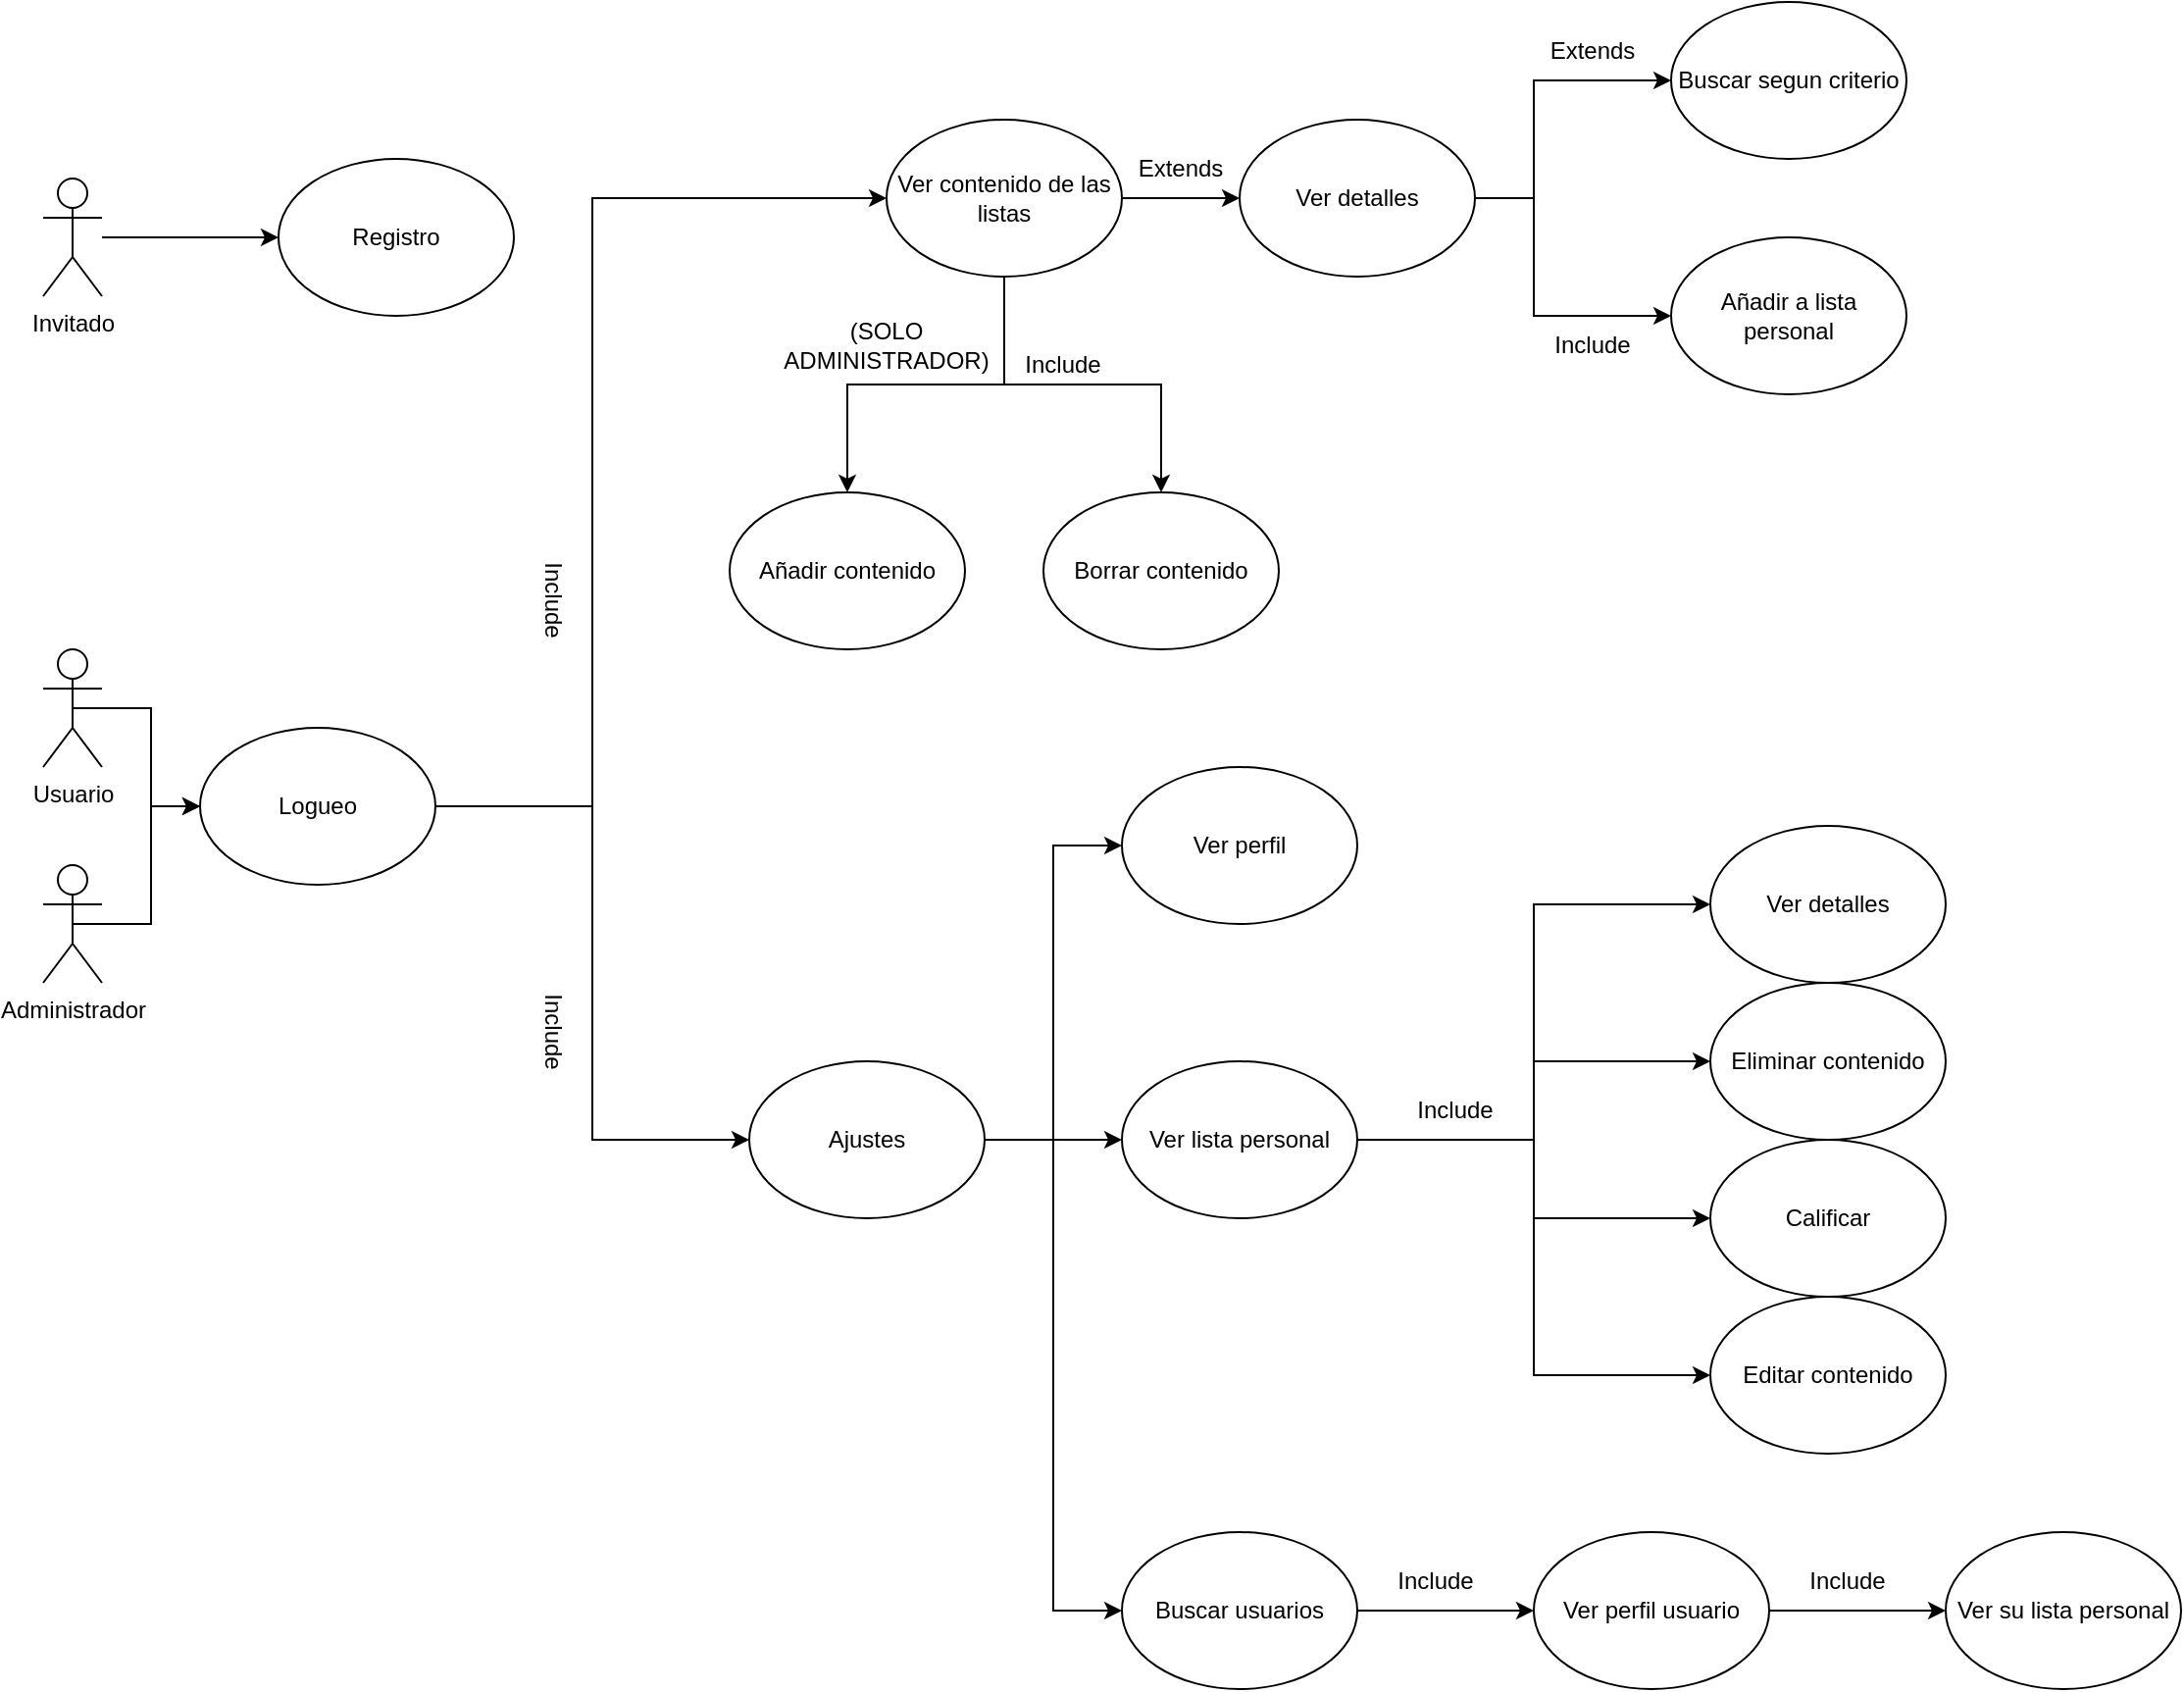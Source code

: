 <mxfile version="24.3.0" type="device">
  <diagram name="Página-1" id="g_19hTXpQWRkxg3kIoZ5">
    <mxGraphModel dx="1434" dy="1949" grid="1" gridSize="10" guides="1" tooltips="1" connect="1" arrows="1" fold="1" page="1" pageScale="1" pageWidth="827" pageHeight="1169" math="0" shadow="0">
      <root>
        <mxCell id="0" />
        <mxCell id="1" parent="0" />
        <mxCell id="-oi7KKOEsmIYbhZ6u3sG-11" value="" style="edgeStyle=orthogonalEdgeStyle;rounded=0;orthogonalLoop=1;jettySize=auto;html=1;" edge="1" parent="1" source="-oi7KKOEsmIYbhZ6u3sG-1" target="-oi7KKOEsmIYbhZ6u3sG-10">
          <mxGeometry relative="1" as="geometry" />
        </mxCell>
        <mxCell id="-oi7KKOEsmIYbhZ6u3sG-1" value="Invitado" style="shape=umlActor;verticalLabelPosition=bottom;verticalAlign=top;html=1;outlineConnect=0;" vertex="1" parent="1">
          <mxGeometry x="160" y="-20" width="30" height="60" as="geometry" />
        </mxCell>
        <mxCell id="-oi7KKOEsmIYbhZ6u3sG-15" style="edgeStyle=orthogonalEdgeStyle;rounded=0;orthogonalLoop=1;jettySize=auto;html=1;exitX=1;exitY=0.5;exitDx=0;exitDy=0;entryX=0;entryY=0.5;entryDx=0;entryDy=0;" edge="1" parent="1" source="-oi7KKOEsmIYbhZ6u3sG-23" target="-oi7KKOEsmIYbhZ6u3sG-14">
          <mxGeometry relative="1" as="geometry">
            <Array as="points">
              <mxPoint x="440" y="300" />
              <mxPoint x="440" y="-10" />
            </Array>
          </mxGeometry>
        </mxCell>
        <mxCell id="-oi7KKOEsmIYbhZ6u3sG-16" style="edgeStyle=orthogonalEdgeStyle;rounded=0;orthogonalLoop=1;jettySize=auto;html=1;exitX=1;exitY=0.5;exitDx=0;exitDy=0;entryX=0;entryY=0.5;entryDx=0;entryDy=0;" edge="1" parent="1" source="-oi7KKOEsmIYbhZ6u3sG-23" target="-oi7KKOEsmIYbhZ6u3sG-13">
          <mxGeometry relative="1" as="geometry" />
        </mxCell>
        <mxCell id="-oi7KKOEsmIYbhZ6u3sG-24" style="edgeStyle=orthogonalEdgeStyle;rounded=0;orthogonalLoop=1;jettySize=auto;html=1;exitX=0.5;exitY=0.5;exitDx=0;exitDy=0;exitPerimeter=0;entryX=0;entryY=0.5;entryDx=0;entryDy=0;" edge="1" parent="1" source="-oi7KKOEsmIYbhZ6u3sG-2" target="-oi7KKOEsmIYbhZ6u3sG-23">
          <mxGeometry relative="1" as="geometry" />
        </mxCell>
        <mxCell id="-oi7KKOEsmIYbhZ6u3sG-2" value="Usuario" style="shape=umlActor;verticalLabelPosition=bottom;verticalAlign=top;html=1;outlineConnect=0;" vertex="1" parent="1">
          <mxGeometry x="160" y="220" width="30" height="60" as="geometry" />
        </mxCell>
        <mxCell id="-oi7KKOEsmIYbhZ6u3sG-25" style="edgeStyle=orthogonalEdgeStyle;rounded=0;orthogonalLoop=1;jettySize=auto;html=1;exitX=0.5;exitY=0.5;exitDx=0;exitDy=0;exitPerimeter=0;entryX=0;entryY=0.5;entryDx=0;entryDy=0;" edge="1" parent="1" source="-oi7KKOEsmIYbhZ6u3sG-9" target="-oi7KKOEsmIYbhZ6u3sG-23">
          <mxGeometry relative="1" as="geometry" />
        </mxCell>
        <mxCell id="-oi7KKOEsmIYbhZ6u3sG-9" value="Administrador" style="shape=umlActor;verticalLabelPosition=bottom;verticalAlign=top;html=1;outlineConnect=0;" vertex="1" parent="1">
          <mxGeometry x="160" y="330" width="30" height="60" as="geometry" />
        </mxCell>
        <mxCell id="-oi7KKOEsmIYbhZ6u3sG-10" value="Registro" style="ellipse;whiteSpace=wrap;html=1;" vertex="1" parent="1">
          <mxGeometry x="280" y="-30" width="120" height="80" as="geometry" />
        </mxCell>
        <mxCell id="-oi7KKOEsmIYbhZ6u3sG-20" style="edgeStyle=orthogonalEdgeStyle;rounded=0;orthogonalLoop=1;jettySize=auto;html=1;exitX=1;exitY=0.5;exitDx=0;exitDy=0;entryX=0;entryY=0.5;entryDx=0;entryDy=0;" edge="1" parent="1" source="-oi7KKOEsmIYbhZ6u3sG-13" target="-oi7KKOEsmIYbhZ6u3sG-18">
          <mxGeometry relative="1" as="geometry" />
        </mxCell>
        <mxCell id="-oi7KKOEsmIYbhZ6u3sG-21" style="edgeStyle=orthogonalEdgeStyle;rounded=0;orthogonalLoop=1;jettySize=auto;html=1;exitX=1;exitY=0.5;exitDx=0;exitDy=0;entryX=0;entryY=0.5;entryDx=0;entryDy=0;" edge="1" parent="1" source="-oi7KKOEsmIYbhZ6u3sG-13" target="-oi7KKOEsmIYbhZ6u3sG-19">
          <mxGeometry relative="1" as="geometry" />
        </mxCell>
        <mxCell id="-oi7KKOEsmIYbhZ6u3sG-22" style="edgeStyle=orthogonalEdgeStyle;rounded=0;orthogonalLoop=1;jettySize=auto;html=1;exitX=1;exitY=0.5;exitDx=0;exitDy=0;entryX=0;entryY=0.5;entryDx=0;entryDy=0;" edge="1" parent="1" source="-oi7KKOEsmIYbhZ6u3sG-13" target="-oi7KKOEsmIYbhZ6u3sG-17">
          <mxGeometry relative="1" as="geometry" />
        </mxCell>
        <mxCell id="-oi7KKOEsmIYbhZ6u3sG-13" value="Ajustes" style="ellipse;whiteSpace=wrap;html=1;" vertex="1" parent="1">
          <mxGeometry x="520" y="430" width="120" height="80" as="geometry" />
        </mxCell>
        <mxCell id="-oi7KKOEsmIYbhZ6u3sG-40" style="edgeStyle=orthogonalEdgeStyle;rounded=0;orthogonalLoop=1;jettySize=auto;html=1;exitX=1;exitY=0.5;exitDx=0;exitDy=0;entryX=0;entryY=0.5;entryDx=0;entryDy=0;" edge="1" parent="1" source="-oi7KKOEsmIYbhZ6u3sG-14" target="-oi7KKOEsmIYbhZ6u3sG-38">
          <mxGeometry relative="1" as="geometry" />
        </mxCell>
        <mxCell id="-oi7KKOEsmIYbhZ6u3sG-47" style="edgeStyle=orthogonalEdgeStyle;rounded=0;orthogonalLoop=1;jettySize=auto;html=1;exitX=0.5;exitY=1;exitDx=0;exitDy=0;entryX=0.5;entryY=0;entryDx=0;entryDy=0;" edge="1" parent="1" source="-oi7KKOEsmIYbhZ6u3sG-14" target="-oi7KKOEsmIYbhZ6u3sG-44">
          <mxGeometry relative="1" as="geometry" />
        </mxCell>
        <mxCell id="-oi7KKOEsmIYbhZ6u3sG-48" style="edgeStyle=orthogonalEdgeStyle;rounded=0;orthogonalLoop=1;jettySize=auto;html=1;exitX=0.5;exitY=1;exitDx=0;exitDy=0;entryX=0.5;entryY=0;entryDx=0;entryDy=0;" edge="1" parent="1" source="-oi7KKOEsmIYbhZ6u3sG-14" target="-oi7KKOEsmIYbhZ6u3sG-45">
          <mxGeometry relative="1" as="geometry" />
        </mxCell>
        <mxCell id="-oi7KKOEsmIYbhZ6u3sG-14" value="Ver contenido de las listas" style="ellipse;whiteSpace=wrap;html=1;" vertex="1" parent="1">
          <mxGeometry x="590" y="-50" width="120" height="80" as="geometry" />
        </mxCell>
        <mxCell id="-oi7KKOEsmIYbhZ6u3sG-17" value="Ver perfil" style="ellipse;whiteSpace=wrap;html=1;" vertex="1" parent="1">
          <mxGeometry x="710" y="280" width="120" height="80" as="geometry" />
        </mxCell>
        <mxCell id="-oi7KKOEsmIYbhZ6u3sG-34" style="edgeStyle=orthogonalEdgeStyle;rounded=0;orthogonalLoop=1;jettySize=auto;html=1;exitX=1;exitY=0.5;exitDx=0;exitDy=0;entryX=0;entryY=0.5;entryDx=0;entryDy=0;" edge="1" parent="1" source="-oi7KKOEsmIYbhZ6u3sG-18" target="-oi7KKOEsmIYbhZ6u3sG-30">
          <mxGeometry relative="1" as="geometry" />
        </mxCell>
        <mxCell id="-oi7KKOEsmIYbhZ6u3sG-35" style="edgeStyle=orthogonalEdgeStyle;rounded=0;orthogonalLoop=1;jettySize=auto;html=1;exitX=1;exitY=0.5;exitDx=0;exitDy=0;entryX=0;entryY=0.5;entryDx=0;entryDy=0;" edge="1" parent="1" source="-oi7KKOEsmIYbhZ6u3sG-18" target="-oi7KKOEsmIYbhZ6u3sG-33">
          <mxGeometry relative="1" as="geometry" />
        </mxCell>
        <mxCell id="-oi7KKOEsmIYbhZ6u3sG-36" style="edgeStyle=orthogonalEdgeStyle;rounded=0;orthogonalLoop=1;jettySize=auto;html=1;exitX=1;exitY=0.5;exitDx=0;exitDy=0;entryX=0;entryY=0.5;entryDx=0;entryDy=0;" edge="1" parent="1" source="-oi7KKOEsmIYbhZ6u3sG-18" target="-oi7KKOEsmIYbhZ6u3sG-32">
          <mxGeometry relative="1" as="geometry" />
        </mxCell>
        <mxCell id="-oi7KKOEsmIYbhZ6u3sG-37" style="edgeStyle=orthogonalEdgeStyle;rounded=0;orthogonalLoop=1;jettySize=auto;html=1;exitX=1;exitY=0.5;exitDx=0;exitDy=0;entryX=0;entryY=0.5;entryDx=0;entryDy=0;" edge="1" parent="1" source="-oi7KKOEsmIYbhZ6u3sG-18" target="-oi7KKOEsmIYbhZ6u3sG-31">
          <mxGeometry relative="1" as="geometry" />
        </mxCell>
        <mxCell id="-oi7KKOEsmIYbhZ6u3sG-18" value="Ver lista personal" style="ellipse;whiteSpace=wrap;html=1;" vertex="1" parent="1">
          <mxGeometry x="710" y="430" width="120" height="80" as="geometry" />
        </mxCell>
        <mxCell id="-oi7KKOEsmIYbhZ6u3sG-28" style="edgeStyle=orthogonalEdgeStyle;rounded=0;orthogonalLoop=1;jettySize=auto;html=1;exitX=1;exitY=0.5;exitDx=0;exitDy=0;entryX=0;entryY=0.5;entryDx=0;entryDy=0;" edge="1" parent="1" source="-oi7KKOEsmIYbhZ6u3sG-19" target="-oi7KKOEsmIYbhZ6u3sG-26">
          <mxGeometry relative="1" as="geometry" />
        </mxCell>
        <mxCell id="-oi7KKOEsmIYbhZ6u3sG-19" value="Buscar usuarios" style="ellipse;whiteSpace=wrap;html=1;" vertex="1" parent="1">
          <mxGeometry x="710" y="670" width="120" height="80" as="geometry" />
        </mxCell>
        <mxCell id="-oi7KKOEsmIYbhZ6u3sG-23" value="Logueo" style="ellipse;whiteSpace=wrap;html=1;" vertex="1" parent="1">
          <mxGeometry x="240" y="260" width="120" height="80" as="geometry" />
        </mxCell>
        <mxCell id="-oi7KKOEsmIYbhZ6u3sG-29" style="edgeStyle=orthogonalEdgeStyle;rounded=0;orthogonalLoop=1;jettySize=auto;html=1;exitX=1;exitY=0.5;exitDx=0;exitDy=0;entryX=0;entryY=0.5;entryDx=0;entryDy=0;" edge="1" parent="1" source="-oi7KKOEsmIYbhZ6u3sG-26" target="-oi7KKOEsmIYbhZ6u3sG-27">
          <mxGeometry relative="1" as="geometry" />
        </mxCell>
        <mxCell id="-oi7KKOEsmIYbhZ6u3sG-26" value="Ver perfil usuario" style="ellipse;whiteSpace=wrap;html=1;" vertex="1" parent="1">
          <mxGeometry x="920" y="670" width="120" height="80" as="geometry" />
        </mxCell>
        <mxCell id="-oi7KKOEsmIYbhZ6u3sG-27" value="Ver su lista personal" style="ellipse;whiteSpace=wrap;html=1;" vertex="1" parent="1">
          <mxGeometry x="1130" y="670" width="120" height="80" as="geometry" />
        </mxCell>
        <mxCell id="-oi7KKOEsmIYbhZ6u3sG-30" value="Ver detalles" style="ellipse;whiteSpace=wrap;html=1;" vertex="1" parent="1">
          <mxGeometry x="1010" y="310" width="120" height="80" as="geometry" />
        </mxCell>
        <mxCell id="-oi7KKOEsmIYbhZ6u3sG-31" value="Editar contenido" style="ellipse;whiteSpace=wrap;html=1;" vertex="1" parent="1">
          <mxGeometry x="1010" y="550" width="120" height="80" as="geometry" />
        </mxCell>
        <mxCell id="-oi7KKOEsmIYbhZ6u3sG-32" value="Calificar" style="ellipse;whiteSpace=wrap;html=1;" vertex="1" parent="1">
          <mxGeometry x="1010" y="470" width="120" height="80" as="geometry" />
        </mxCell>
        <mxCell id="-oi7KKOEsmIYbhZ6u3sG-33" value="Eliminar contenido" style="ellipse;whiteSpace=wrap;html=1;" vertex="1" parent="1">
          <mxGeometry x="1010" y="390" width="120" height="80" as="geometry" />
        </mxCell>
        <mxCell id="-oi7KKOEsmIYbhZ6u3sG-41" style="edgeStyle=orthogonalEdgeStyle;rounded=0;orthogonalLoop=1;jettySize=auto;html=1;exitX=1;exitY=0.5;exitDx=0;exitDy=0;entryX=0;entryY=0.5;entryDx=0;entryDy=0;" edge="1" parent="1" source="-oi7KKOEsmIYbhZ6u3sG-38" target="-oi7KKOEsmIYbhZ6u3sG-39">
          <mxGeometry relative="1" as="geometry">
            <Array as="points">
              <mxPoint x="920" y="-10" />
              <mxPoint x="920" y="-70" />
            </Array>
          </mxGeometry>
        </mxCell>
        <mxCell id="-oi7KKOEsmIYbhZ6u3sG-43" style="edgeStyle=orthogonalEdgeStyle;rounded=0;orthogonalLoop=1;jettySize=auto;html=1;exitX=1;exitY=0.5;exitDx=0;exitDy=0;entryX=0;entryY=0.5;entryDx=0;entryDy=0;" edge="1" parent="1" source="-oi7KKOEsmIYbhZ6u3sG-38" target="-oi7KKOEsmIYbhZ6u3sG-42">
          <mxGeometry relative="1" as="geometry">
            <Array as="points">
              <mxPoint x="920" y="-10" />
              <mxPoint x="920" y="50" />
            </Array>
          </mxGeometry>
        </mxCell>
        <mxCell id="-oi7KKOEsmIYbhZ6u3sG-38" value="Ver detalles" style="ellipse;whiteSpace=wrap;html=1;" vertex="1" parent="1">
          <mxGeometry x="770" y="-50" width="120" height="80" as="geometry" />
        </mxCell>
        <mxCell id="-oi7KKOEsmIYbhZ6u3sG-39" value="Buscar segun criterio" style="ellipse;whiteSpace=wrap;html=1;" vertex="1" parent="1">
          <mxGeometry x="990" y="-110" width="120" height="80" as="geometry" />
        </mxCell>
        <mxCell id="-oi7KKOEsmIYbhZ6u3sG-42" value="Añadir a lista personal" style="ellipse;whiteSpace=wrap;html=1;" vertex="1" parent="1">
          <mxGeometry x="990" y="10" width="120" height="80" as="geometry" />
        </mxCell>
        <mxCell id="-oi7KKOEsmIYbhZ6u3sG-44" value="Añadir contenido" style="ellipse;whiteSpace=wrap;html=1;" vertex="1" parent="1">
          <mxGeometry x="510" y="140" width="120" height="80" as="geometry" />
        </mxCell>
        <mxCell id="-oi7KKOEsmIYbhZ6u3sG-45" value="Borrar contenido" style="ellipse;whiteSpace=wrap;html=1;" vertex="1" parent="1">
          <mxGeometry x="670" y="140" width="120" height="80" as="geometry" />
        </mxCell>
        <mxCell id="-oi7KKOEsmIYbhZ6u3sG-49" value="(SOLO ADMINISTRADOR)" style="text;html=1;align=center;verticalAlign=middle;whiteSpace=wrap;rounded=0;" vertex="1" parent="1">
          <mxGeometry x="560" y="50" width="60" height="30" as="geometry" />
        </mxCell>
        <mxCell id="-oi7KKOEsmIYbhZ6u3sG-50" value="Include" style="text;html=1;align=center;verticalAlign=middle;whiteSpace=wrap;rounded=0;rotation=90;" vertex="1" parent="1">
          <mxGeometry x="390" y="400" width="60" height="30" as="geometry" />
        </mxCell>
        <mxCell id="-oi7KKOEsmIYbhZ6u3sG-51" value="Include" style="text;html=1;align=center;verticalAlign=middle;whiteSpace=wrap;rounded=0;rotation=90;" vertex="1" parent="1">
          <mxGeometry x="390" y="180" width="60" height="30" as="geometry" />
        </mxCell>
        <mxCell id="-oi7KKOEsmIYbhZ6u3sG-52" value="Extends" style="text;html=1;align=center;verticalAlign=middle;whiteSpace=wrap;rounded=0;" vertex="1" parent="1">
          <mxGeometry x="920" y="-100" width="60" height="30" as="geometry" />
        </mxCell>
        <mxCell id="-oi7KKOEsmIYbhZ6u3sG-53" value="Include" style="text;html=1;align=center;verticalAlign=middle;whiteSpace=wrap;rounded=0;" vertex="1" parent="1">
          <mxGeometry x="920" y="50" width="60" height="30" as="geometry" />
        </mxCell>
        <mxCell id="-oi7KKOEsmIYbhZ6u3sG-54" value="Include" style="text;html=1;align=center;verticalAlign=middle;whiteSpace=wrap;rounded=0;" vertex="1" parent="1">
          <mxGeometry x="1050" y="680" width="60" height="30" as="geometry" />
        </mxCell>
        <mxCell id="-oi7KKOEsmIYbhZ6u3sG-55" value="Include" style="text;html=1;align=center;verticalAlign=middle;whiteSpace=wrap;rounded=0;" vertex="1" parent="1">
          <mxGeometry x="850" y="440" width="60" height="30" as="geometry" />
        </mxCell>
        <mxCell id="-oi7KKOEsmIYbhZ6u3sG-56" value="Include" style="text;html=1;align=center;verticalAlign=middle;whiteSpace=wrap;rounded=0;" vertex="1" parent="1">
          <mxGeometry x="840" y="680" width="60" height="30" as="geometry" />
        </mxCell>
        <mxCell id="-oi7KKOEsmIYbhZ6u3sG-57" value="Include" style="text;html=1;align=center;verticalAlign=middle;whiteSpace=wrap;rounded=0;" vertex="1" parent="1">
          <mxGeometry x="650" y="60" width="60" height="30" as="geometry" />
        </mxCell>
        <mxCell id="-oi7KKOEsmIYbhZ6u3sG-58" value="Extends" style="text;html=1;align=center;verticalAlign=middle;whiteSpace=wrap;rounded=0;" vertex="1" parent="1">
          <mxGeometry x="710" y="-40" width="60" height="30" as="geometry" />
        </mxCell>
      </root>
    </mxGraphModel>
  </diagram>
</mxfile>
